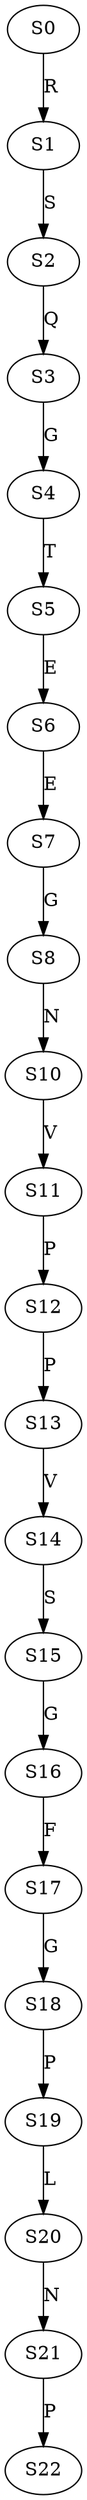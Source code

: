 strict digraph  {
	S0 -> S1 [ label = R ];
	S1 -> S2 [ label = S ];
	S2 -> S3 [ label = Q ];
	S3 -> S4 [ label = G ];
	S4 -> S5 [ label = T ];
	S5 -> S6 [ label = E ];
	S6 -> S7 [ label = E ];
	S7 -> S8 [ label = G ];
	S8 -> S10 [ label = N ];
	S10 -> S11 [ label = V ];
	S11 -> S12 [ label = P ];
	S12 -> S13 [ label = P ];
	S13 -> S14 [ label = V ];
	S14 -> S15 [ label = S ];
	S15 -> S16 [ label = G ];
	S16 -> S17 [ label = F ];
	S17 -> S18 [ label = G ];
	S18 -> S19 [ label = P ];
	S19 -> S20 [ label = L ];
	S20 -> S21 [ label = N ];
	S21 -> S22 [ label = P ];
}
